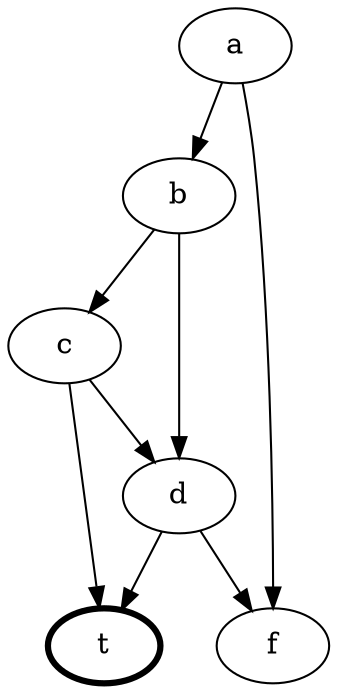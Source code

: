 digraph {
    a -> b;
    a -> f;
    b -> c;
    b -> d;
    c -> t;
    c -> d;
    d -> t;
    d -> f;

    t [penwidth = 3];
}
